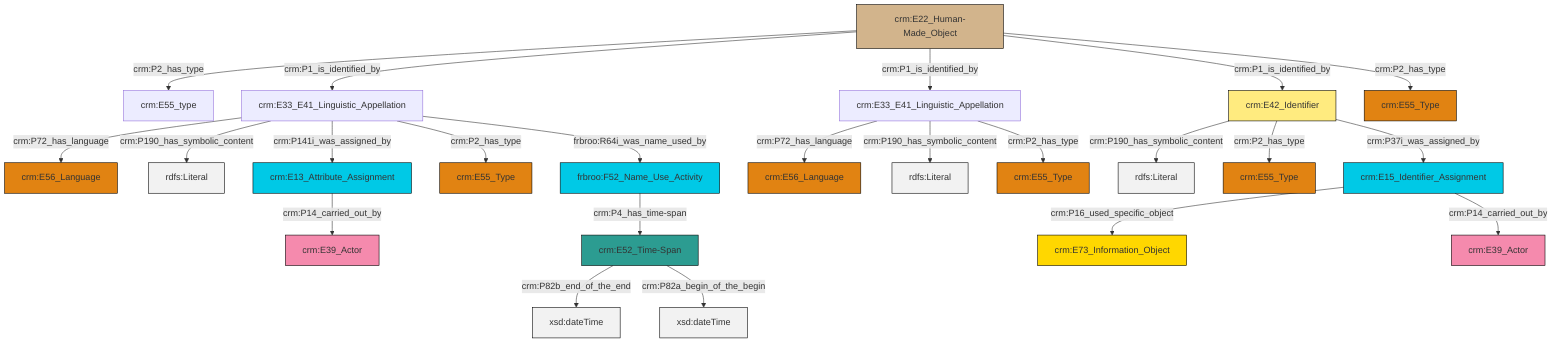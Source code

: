 graph TD
classDef Literal fill:#f2f2f2,stroke:#000000;
classDef CRM_Entity fill:#FFFFFF,stroke:#000000;
classDef Temporal_Entity fill:#00C9E6, stroke:#000000;
classDef Type fill:#E18312, stroke:#000000;
classDef Time-Span fill:#2C9C91, stroke:#000000;
classDef Appellation fill:#FFEB7F, stroke:#000000;
classDef Place fill:#008836, stroke:#000000;
classDef Persistent_Item fill:#B266B2, stroke:#000000;
classDef Conceptual_Object fill:#FFD700, stroke:#000000;
classDef Physical_Thing fill:#D2B48C, stroke:#000000;
classDef Actor fill:#f58aad, stroke:#000000;
classDef PC_Classes fill:#4ce600, stroke:#000000;
classDef Multi fill:#cccccc,stroke:#000000;

0["frbroo:F52_Name_Use_Activity"]:::Temporal_Entity -->|crm:P4_has_time-span| 1["crm:E52_Time-Span"]:::Time-Span
2["crm:E15_Identifier_Assignment"]:::Temporal_Entity -->|crm:P16_used_specific_object| 3["crm:E73_Information_Object"]:::Conceptual_Object
4["crm:E33_E41_Linguistic_Appellation"]:::Default -->|crm:P72_has_language| 5["crm:E56_Language"]:::Type
4["crm:E33_E41_Linguistic_Appellation"]:::Default -->|crm:P190_has_symbolic_content| 8[rdfs:Literal]:::Literal
9["crm:E22_Human-Made_Object"]:::Physical_Thing -->|crm:P2_has_type| 10["crm:E55_type"]:::Default
4["crm:E33_E41_Linguistic_Appellation"]:::Default -->|crm:P2_has_type| 11["crm:E55_Type"]:::Type
6["crm:E13_Attribute_Assignment"]:::Temporal_Entity -->|crm:P14_carried_out_by| 12["crm:E39_Actor"]:::Actor
13["crm:E42_Identifier"]:::Appellation -->|crm:P190_has_symbolic_content| 14[rdfs:Literal]:::Literal
15["crm:E33_E41_Linguistic_Appellation"]:::Default -->|crm:P72_has_language| 16["crm:E56_Language"]:::Type
9["crm:E22_Human-Made_Object"]:::Physical_Thing -->|crm:P1_is_identified_by| 15["crm:E33_E41_Linguistic_Appellation"]:::Default
1["crm:E52_Time-Span"]:::Time-Span -->|crm:P82b_end_of_the_end| 21[xsd:dateTime]:::Literal
2["crm:E15_Identifier_Assignment"]:::Temporal_Entity -->|crm:P14_carried_out_by| 22["crm:E39_Actor"]:::Actor
15["crm:E33_E41_Linguistic_Appellation"]:::Default -->|crm:P190_has_symbolic_content| 25[rdfs:Literal]:::Literal
15["crm:E33_E41_Linguistic_Appellation"]:::Default -->|crm:P141i_was_assigned_by| 6["crm:E13_Attribute_Assignment"]:::Temporal_Entity
9["crm:E22_Human-Made_Object"]:::Physical_Thing -->|crm:P1_is_identified_by| 4["crm:E33_E41_Linguistic_Appellation"]:::Default
13["crm:E42_Identifier"]:::Appellation -->|crm:P2_has_type| 28["crm:E55_Type"]:::Type
13["crm:E42_Identifier"]:::Appellation -->|crm:P37i_was_assigned_by| 2["crm:E15_Identifier_Assignment"]:::Temporal_Entity
15["crm:E33_E41_Linguistic_Appellation"]:::Default -->|crm:P2_has_type| 23["crm:E55_Type"]:::Type
15["crm:E33_E41_Linguistic_Appellation"]:::Default -->|frbroo:R64i_was_name_used_by| 0["frbroo:F52_Name_Use_Activity"]:::Temporal_Entity
1["crm:E52_Time-Span"]:::Time-Span -->|crm:P82a_begin_of_the_begin| 40[xsd:dateTime]:::Literal
9["crm:E22_Human-Made_Object"]:::Physical_Thing -->|crm:P1_is_identified_by| 13["crm:E42_Identifier"]:::Appellation
9["crm:E22_Human-Made_Object"]:::Physical_Thing -->|crm:P2_has_type| 17["crm:E55_Type"]:::Type